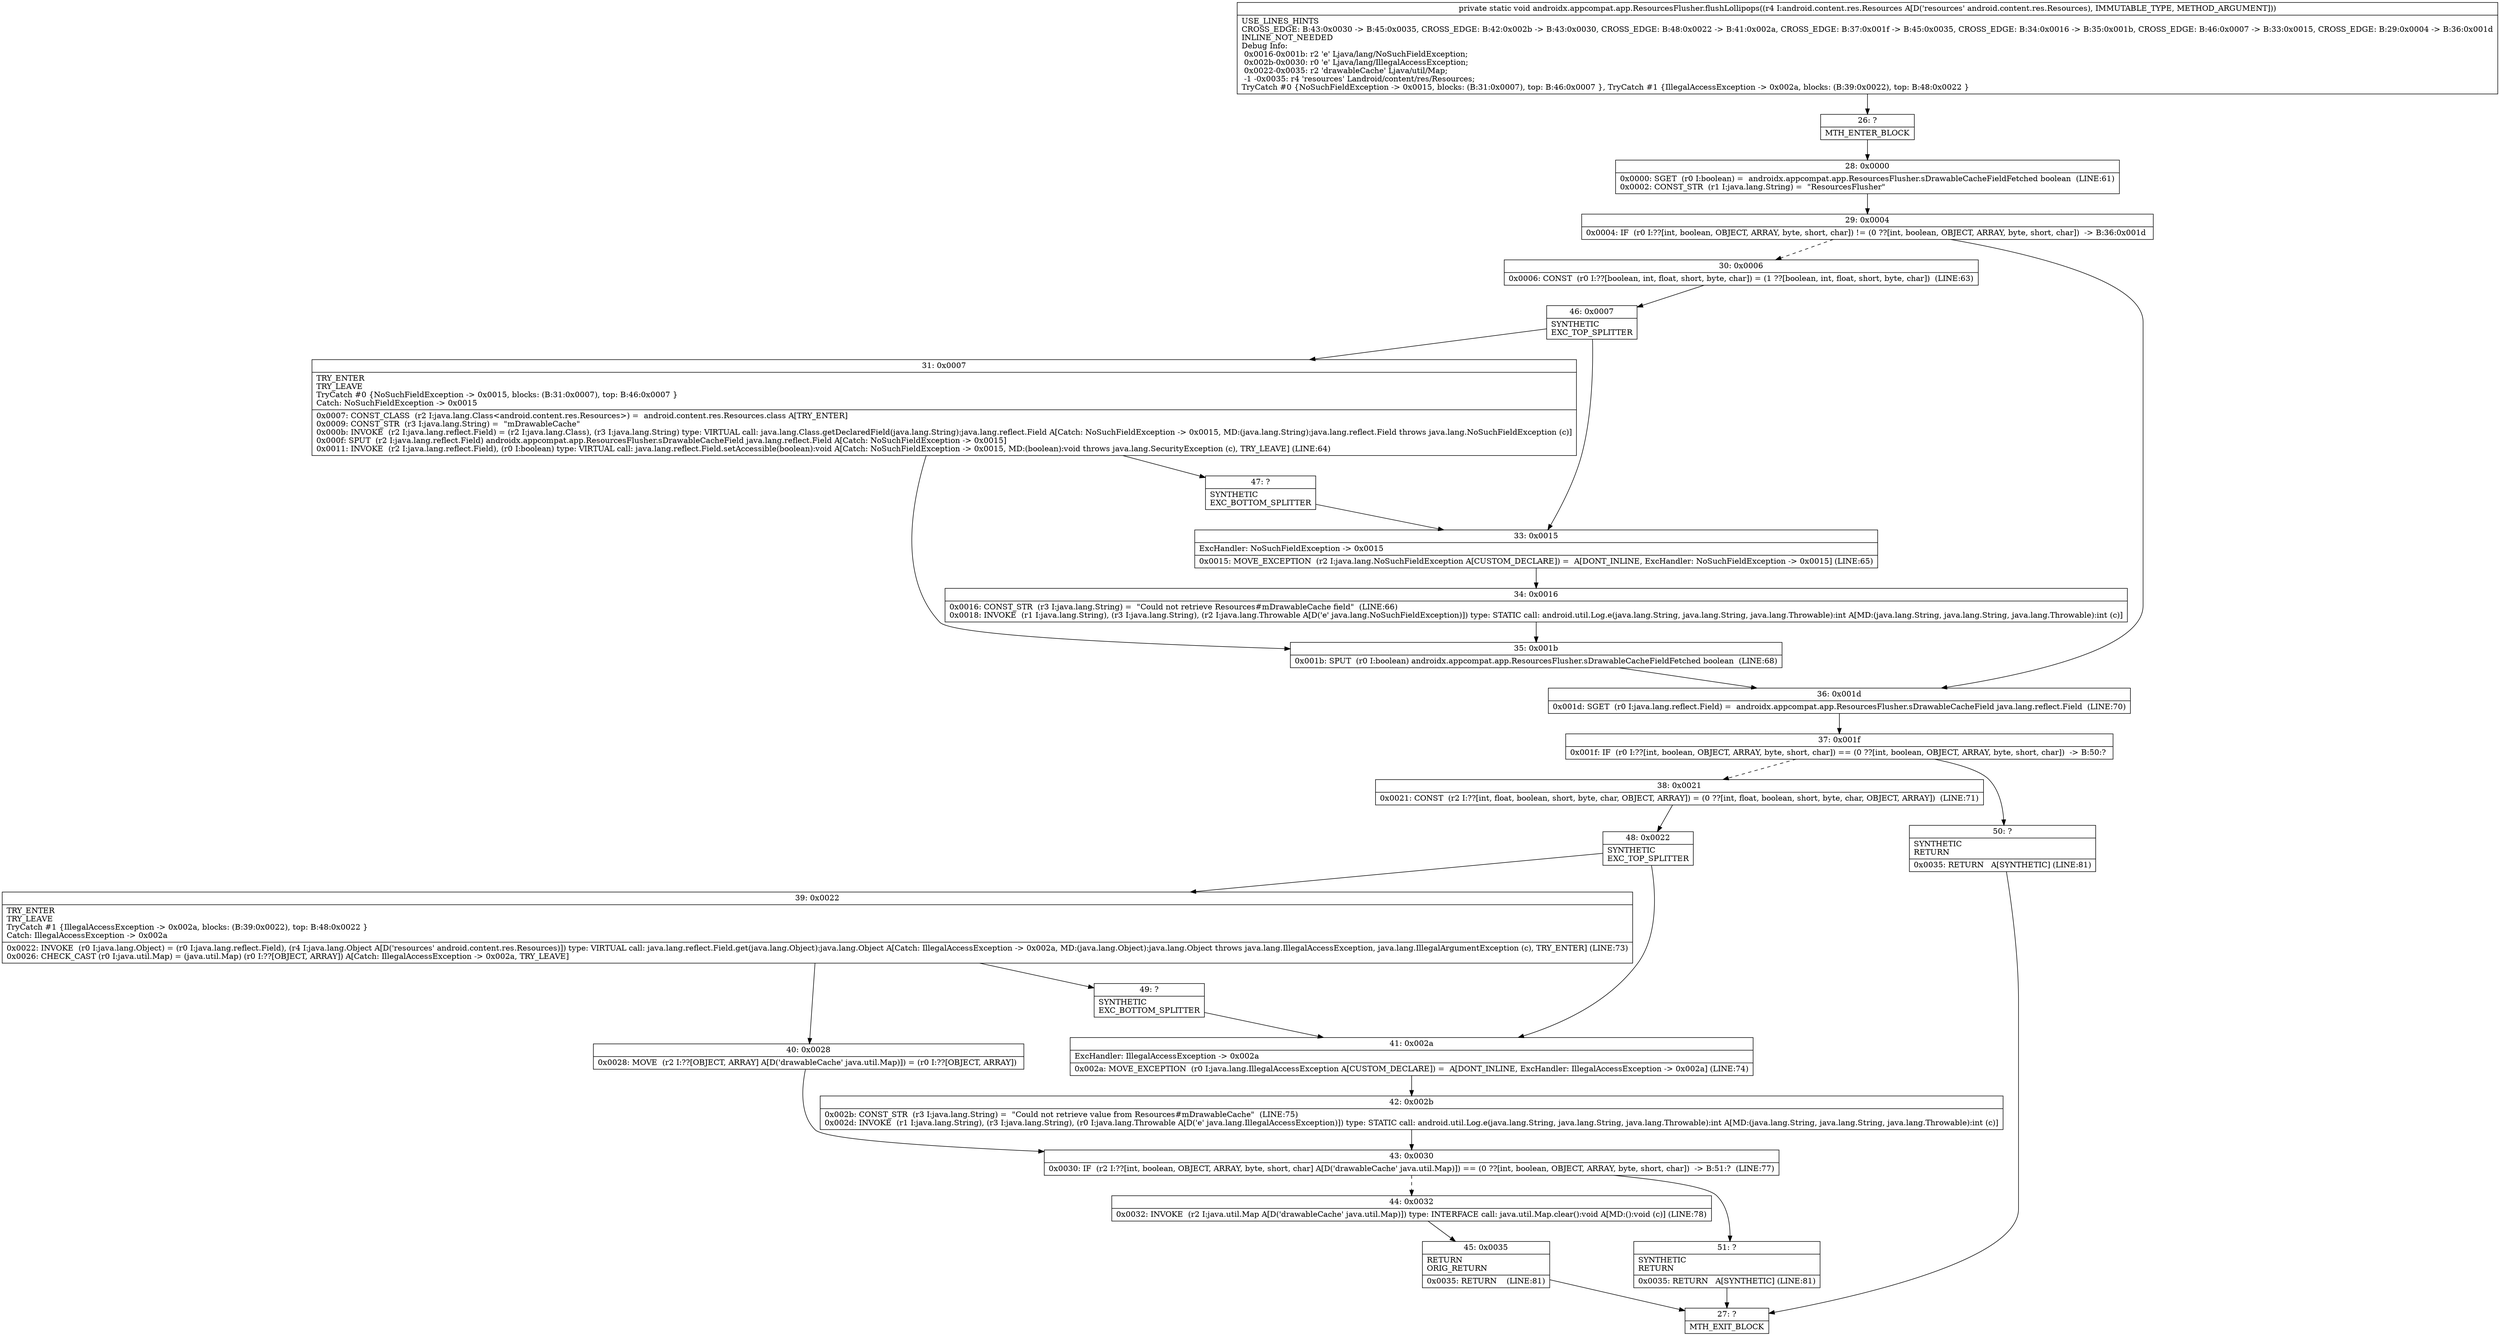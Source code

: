 digraph "CFG forandroidx.appcompat.app.ResourcesFlusher.flushLollipops(Landroid\/content\/res\/Resources;)V" {
Node_26 [shape=record,label="{26\:\ ?|MTH_ENTER_BLOCK\l}"];
Node_28 [shape=record,label="{28\:\ 0x0000|0x0000: SGET  (r0 I:boolean) =  androidx.appcompat.app.ResourcesFlusher.sDrawableCacheFieldFetched boolean  (LINE:61)\l0x0002: CONST_STR  (r1 I:java.lang.String) =  \"ResourcesFlusher\" \l}"];
Node_29 [shape=record,label="{29\:\ 0x0004|0x0004: IF  (r0 I:??[int, boolean, OBJECT, ARRAY, byte, short, char]) != (0 ??[int, boolean, OBJECT, ARRAY, byte, short, char])  \-\> B:36:0x001d \l}"];
Node_30 [shape=record,label="{30\:\ 0x0006|0x0006: CONST  (r0 I:??[boolean, int, float, short, byte, char]) = (1 ??[boolean, int, float, short, byte, char])  (LINE:63)\l}"];
Node_46 [shape=record,label="{46\:\ 0x0007|SYNTHETIC\lEXC_TOP_SPLITTER\l}"];
Node_31 [shape=record,label="{31\:\ 0x0007|TRY_ENTER\lTRY_LEAVE\lTryCatch #0 \{NoSuchFieldException \-\> 0x0015, blocks: (B:31:0x0007), top: B:46:0x0007 \}\lCatch: NoSuchFieldException \-\> 0x0015\l|0x0007: CONST_CLASS  (r2 I:java.lang.Class\<android.content.res.Resources\>) =  android.content.res.Resources.class A[TRY_ENTER]\l0x0009: CONST_STR  (r3 I:java.lang.String) =  \"mDrawableCache\" \l0x000b: INVOKE  (r2 I:java.lang.reflect.Field) = (r2 I:java.lang.Class), (r3 I:java.lang.String) type: VIRTUAL call: java.lang.Class.getDeclaredField(java.lang.String):java.lang.reflect.Field A[Catch: NoSuchFieldException \-\> 0x0015, MD:(java.lang.String):java.lang.reflect.Field throws java.lang.NoSuchFieldException (c)]\l0x000f: SPUT  (r2 I:java.lang.reflect.Field) androidx.appcompat.app.ResourcesFlusher.sDrawableCacheField java.lang.reflect.Field A[Catch: NoSuchFieldException \-\> 0x0015]\l0x0011: INVOKE  (r2 I:java.lang.reflect.Field), (r0 I:boolean) type: VIRTUAL call: java.lang.reflect.Field.setAccessible(boolean):void A[Catch: NoSuchFieldException \-\> 0x0015, MD:(boolean):void throws java.lang.SecurityException (c), TRY_LEAVE] (LINE:64)\l}"];
Node_35 [shape=record,label="{35\:\ 0x001b|0x001b: SPUT  (r0 I:boolean) androidx.appcompat.app.ResourcesFlusher.sDrawableCacheFieldFetched boolean  (LINE:68)\l}"];
Node_47 [shape=record,label="{47\:\ ?|SYNTHETIC\lEXC_BOTTOM_SPLITTER\l}"];
Node_33 [shape=record,label="{33\:\ 0x0015|ExcHandler: NoSuchFieldException \-\> 0x0015\l|0x0015: MOVE_EXCEPTION  (r2 I:java.lang.NoSuchFieldException A[CUSTOM_DECLARE]) =  A[DONT_INLINE, ExcHandler: NoSuchFieldException \-\> 0x0015] (LINE:65)\l}"];
Node_34 [shape=record,label="{34\:\ 0x0016|0x0016: CONST_STR  (r3 I:java.lang.String) =  \"Could not retrieve Resources#mDrawableCache field\"  (LINE:66)\l0x0018: INVOKE  (r1 I:java.lang.String), (r3 I:java.lang.String), (r2 I:java.lang.Throwable A[D('e' java.lang.NoSuchFieldException)]) type: STATIC call: android.util.Log.e(java.lang.String, java.lang.String, java.lang.Throwable):int A[MD:(java.lang.String, java.lang.String, java.lang.Throwable):int (c)]\l}"];
Node_36 [shape=record,label="{36\:\ 0x001d|0x001d: SGET  (r0 I:java.lang.reflect.Field) =  androidx.appcompat.app.ResourcesFlusher.sDrawableCacheField java.lang.reflect.Field  (LINE:70)\l}"];
Node_37 [shape=record,label="{37\:\ 0x001f|0x001f: IF  (r0 I:??[int, boolean, OBJECT, ARRAY, byte, short, char]) == (0 ??[int, boolean, OBJECT, ARRAY, byte, short, char])  \-\> B:50:? \l}"];
Node_38 [shape=record,label="{38\:\ 0x0021|0x0021: CONST  (r2 I:??[int, float, boolean, short, byte, char, OBJECT, ARRAY]) = (0 ??[int, float, boolean, short, byte, char, OBJECT, ARRAY])  (LINE:71)\l}"];
Node_48 [shape=record,label="{48\:\ 0x0022|SYNTHETIC\lEXC_TOP_SPLITTER\l}"];
Node_39 [shape=record,label="{39\:\ 0x0022|TRY_ENTER\lTRY_LEAVE\lTryCatch #1 \{IllegalAccessException \-\> 0x002a, blocks: (B:39:0x0022), top: B:48:0x0022 \}\lCatch: IllegalAccessException \-\> 0x002a\l|0x0022: INVOKE  (r0 I:java.lang.Object) = (r0 I:java.lang.reflect.Field), (r4 I:java.lang.Object A[D('resources' android.content.res.Resources)]) type: VIRTUAL call: java.lang.reflect.Field.get(java.lang.Object):java.lang.Object A[Catch: IllegalAccessException \-\> 0x002a, MD:(java.lang.Object):java.lang.Object throws java.lang.IllegalAccessException, java.lang.IllegalArgumentException (c), TRY_ENTER] (LINE:73)\l0x0026: CHECK_CAST (r0 I:java.util.Map) = (java.util.Map) (r0 I:??[OBJECT, ARRAY]) A[Catch: IllegalAccessException \-\> 0x002a, TRY_LEAVE]\l}"];
Node_40 [shape=record,label="{40\:\ 0x0028|0x0028: MOVE  (r2 I:??[OBJECT, ARRAY] A[D('drawableCache' java.util.Map)]) = (r0 I:??[OBJECT, ARRAY]) \l}"];
Node_43 [shape=record,label="{43\:\ 0x0030|0x0030: IF  (r2 I:??[int, boolean, OBJECT, ARRAY, byte, short, char] A[D('drawableCache' java.util.Map)]) == (0 ??[int, boolean, OBJECT, ARRAY, byte, short, char])  \-\> B:51:?  (LINE:77)\l}"];
Node_44 [shape=record,label="{44\:\ 0x0032|0x0032: INVOKE  (r2 I:java.util.Map A[D('drawableCache' java.util.Map)]) type: INTERFACE call: java.util.Map.clear():void A[MD:():void (c)] (LINE:78)\l}"];
Node_45 [shape=record,label="{45\:\ 0x0035|RETURN\lORIG_RETURN\l|0x0035: RETURN    (LINE:81)\l}"];
Node_27 [shape=record,label="{27\:\ ?|MTH_EXIT_BLOCK\l}"];
Node_51 [shape=record,label="{51\:\ ?|SYNTHETIC\lRETURN\l|0x0035: RETURN   A[SYNTHETIC] (LINE:81)\l}"];
Node_49 [shape=record,label="{49\:\ ?|SYNTHETIC\lEXC_BOTTOM_SPLITTER\l}"];
Node_41 [shape=record,label="{41\:\ 0x002a|ExcHandler: IllegalAccessException \-\> 0x002a\l|0x002a: MOVE_EXCEPTION  (r0 I:java.lang.IllegalAccessException A[CUSTOM_DECLARE]) =  A[DONT_INLINE, ExcHandler: IllegalAccessException \-\> 0x002a] (LINE:74)\l}"];
Node_42 [shape=record,label="{42\:\ 0x002b|0x002b: CONST_STR  (r3 I:java.lang.String) =  \"Could not retrieve value from Resources#mDrawableCache\"  (LINE:75)\l0x002d: INVOKE  (r1 I:java.lang.String), (r3 I:java.lang.String), (r0 I:java.lang.Throwable A[D('e' java.lang.IllegalAccessException)]) type: STATIC call: android.util.Log.e(java.lang.String, java.lang.String, java.lang.Throwable):int A[MD:(java.lang.String, java.lang.String, java.lang.Throwable):int (c)]\l}"];
Node_50 [shape=record,label="{50\:\ ?|SYNTHETIC\lRETURN\l|0x0035: RETURN   A[SYNTHETIC] (LINE:81)\l}"];
MethodNode[shape=record,label="{private static void androidx.appcompat.app.ResourcesFlusher.flushLollipops((r4 I:android.content.res.Resources A[D('resources' android.content.res.Resources), IMMUTABLE_TYPE, METHOD_ARGUMENT]))  | USE_LINES_HINTS\lCROSS_EDGE: B:43:0x0030 \-\> B:45:0x0035, CROSS_EDGE: B:42:0x002b \-\> B:43:0x0030, CROSS_EDGE: B:48:0x0022 \-\> B:41:0x002a, CROSS_EDGE: B:37:0x001f \-\> B:45:0x0035, CROSS_EDGE: B:34:0x0016 \-\> B:35:0x001b, CROSS_EDGE: B:46:0x0007 \-\> B:33:0x0015, CROSS_EDGE: B:29:0x0004 \-\> B:36:0x001d\lINLINE_NOT_NEEDED\lDebug Info:\l  0x0016\-0x001b: r2 'e' Ljava\/lang\/NoSuchFieldException;\l  0x002b\-0x0030: r0 'e' Ljava\/lang\/IllegalAccessException;\l  0x0022\-0x0035: r2 'drawableCache' Ljava\/util\/Map;\l  \-1 \-0x0035: r4 'resources' Landroid\/content\/res\/Resources;\lTryCatch #0 \{NoSuchFieldException \-\> 0x0015, blocks: (B:31:0x0007), top: B:46:0x0007 \}, TryCatch #1 \{IllegalAccessException \-\> 0x002a, blocks: (B:39:0x0022), top: B:48:0x0022 \}\l}"];
MethodNode -> Node_26;Node_26 -> Node_28;
Node_28 -> Node_29;
Node_29 -> Node_30[style=dashed];
Node_29 -> Node_36;
Node_30 -> Node_46;
Node_46 -> Node_31;
Node_46 -> Node_33;
Node_31 -> Node_35;
Node_31 -> Node_47;
Node_35 -> Node_36;
Node_47 -> Node_33;
Node_33 -> Node_34;
Node_34 -> Node_35;
Node_36 -> Node_37;
Node_37 -> Node_38[style=dashed];
Node_37 -> Node_50;
Node_38 -> Node_48;
Node_48 -> Node_39;
Node_48 -> Node_41;
Node_39 -> Node_40;
Node_39 -> Node_49;
Node_40 -> Node_43;
Node_43 -> Node_44[style=dashed];
Node_43 -> Node_51;
Node_44 -> Node_45;
Node_45 -> Node_27;
Node_51 -> Node_27;
Node_49 -> Node_41;
Node_41 -> Node_42;
Node_42 -> Node_43;
Node_50 -> Node_27;
}

